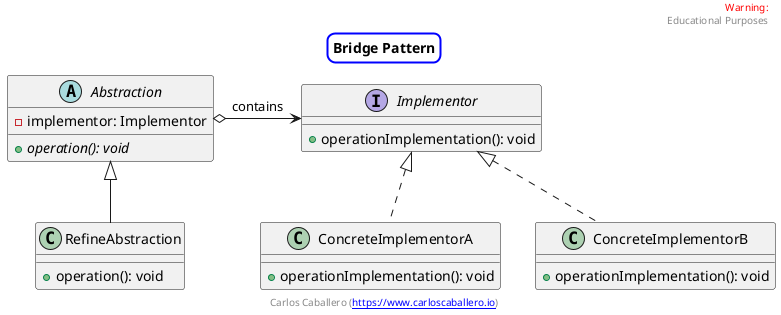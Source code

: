 @startuml


skinparam titleBorderRoundCorner 15
skinparam titleBorderThickness 2
skinparam titleBorderColor blue


header
<font color=red>Warning:</font>
Educational Purposes
endheader

center footer Carlos Caballero ([[https://www.carloscaballero.io https://www.carloscaballero.io]])


title Bridge Pattern

interface Implementor {
    +operationImplementation(): void
}

abstract class Abstraction {
    -implementor: Implementor
    {abstract} +operation(): void
}

class ConcreteImplementorA implements Implementor {
    +operationImplementation(): void
}

class ConcreteImplementorB implements Implementor{
    +operationImplementation(): void
}

class RefineAbstraction extends Abstraction {
    +operation(): void
}
Abstraction o-> Implementor: "contains"



@enduml
